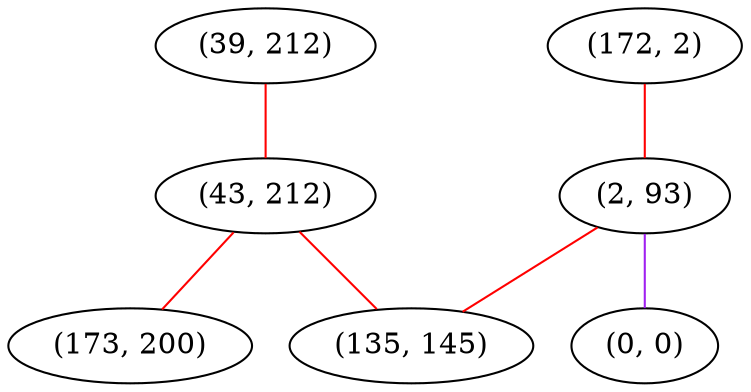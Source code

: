 graph "" {
"(39, 212)";
"(172, 2)";
"(2, 93)";
"(0, 0)";
"(43, 212)";
"(173, 200)";
"(135, 145)";
"(39, 212)" -- "(43, 212)"  [color=red, key=0, weight=1];
"(172, 2)" -- "(2, 93)"  [color=red, key=0, weight=1];
"(2, 93)" -- "(0, 0)"  [color=purple, key=0, weight=4];
"(2, 93)" -- "(135, 145)"  [color=red, key=0, weight=1];
"(43, 212)" -- "(173, 200)"  [color=red, key=0, weight=1];
"(43, 212)" -- "(135, 145)"  [color=red, key=0, weight=1];
}
